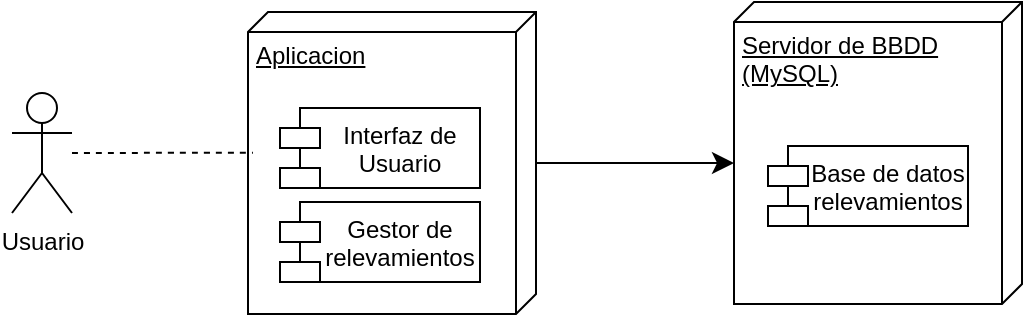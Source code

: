<mxfile version="24.7.14">
  <diagram name="Página-1" id="EInetG1gxMbPvAJlhOSA">
    <mxGraphModel dx="847" dy="1215" grid="0" gridSize="10" guides="1" tooltips="1" connect="1" arrows="1" fold="1" page="0" pageScale="1" pageWidth="827" pageHeight="1169" math="0" shadow="0">
      <root>
        <mxCell id="0" />
        <mxCell id="1" parent="0" />
        <mxCell id="GIYnXPAFW_XUAnMw_7OB-2" value="Aplicacion" style="verticalAlign=top;align=left;spacingTop=8;spacingLeft=2;spacingRight=12;shape=cube;size=10;direction=south;fontStyle=4;html=1;whiteSpace=wrap;" vertex="1" parent="1">
          <mxGeometry x="-231" y="-257" width="144" height="151" as="geometry" />
        </mxCell>
        <mxCell id="GIYnXPAFW_XUAnMw_7OB-1" value="Interfaz de Usuario" style="shape=module;align=left;spacingLeft=20;align=center;verticalAlign=top;whiteSpace=wrap;html=1;" vertex="1" parent="1">
          <mxGeometry x="-215" y="-209" width="100" height="40" as="geometry" />
        </mxCell>
        <mxCell id="GIYnXPAFW_XUAnMw_7OB-3" value="Gestor de relevamientos" style="shape=module;align=left;spacingLeft=20;align=center;verticalAlign=top;whiteSpace=wrap;html=1;" vertex="1" parent="1">
          <mxGeometry x="-215" y="-162" width="100" height="40" as="geometry" />
        </mxCell>
        <mxCell id="GIYnXPAFW_XUAnMw_7OB-4" value="Usuario" style="shape=umlActor;verticalLabelPosition=bottom;verticalAlign=top;html=1;" vertex="1" parent="1">
          <mxGeometry x="-349" y="-216.5" width="30" height="60" as="geometry" />
        </mxCell>
        <mxCell id="GIYnXPAFW_XUAnMw_7OB-5" style="edgeStyle=none;curved=1;rounded=0;orthogonalLoop=1;jettySize=auto;html=1;entryX=0.466;entryY=0.983;entryDx=0;entryDy=0;entryPerimeter=0;fontSize=12;startSize=8;endSize=8;dashed=1;endArrow=none;endFill=0;" edge="1" parent="1" source="GIYnXPAFW_XUAnMw_7OB-4" target="GIYnXPAFW_XUAnMw_7OB-2">
          <mxGeometry relative="1" as="geometry" />
        </mxCell>
        <mxCell id="GIYnXPAFW_XUAnMw_7OB-6" value="Servidor de BBDD (MySQL)" style="verticalAlign=top;align=left;spacingTop=8;spacingLeft=2;spacingRight=12;shape=cube;size=10;direction=south;fontStyle=4;html=1;whiteSpace=wrap;" vertex="1" parent="1">
          <mxGeometry x="12" y="-262" width="144" height="151" as="geometry" />
        </mxCell>
        <mxCell id="GIYnXPAFW_XUAnMw_7OB-7" value="Base de datos relevamientos" style="shape=module;align=left;spacingLeft=20;align=center;verticalAlign=top;whiteSpace=wrap;html=1;" vertex="1" parent="1">
          <mxGeometry x="29" y="-190" width="100" height="40" as="geometry" />
        </mxCell>
        <mxCell id="GIYnXPAFW_XUAnMw_7OB-8" style="edgeStyle=none;curved=1;rounded=0;orthogonalLoop=1;jettySize=auto;html=1;entryX=0;entryY=0;entryDx=80.5;entryDy=144;entryPerimeter=0;fontSize=12;startSize=8;endSize=8;" edge="1" parent="1" source="GIYnXPAFW_XUAnMw_7OB-2" target="GIYnXPAFW_XUAnMw_7OB-6">
          <mxGeometry relative="1" as="geometry" />
        </mxCell>
      </root>
    </mxGraphModel>
  </diagram>
</mxfile>
